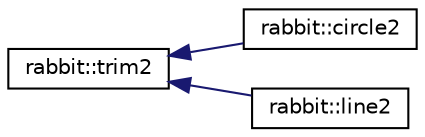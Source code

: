 digraph "Graphical Class Hierarchy"
{
  edge [fontname="Helvetica",fontsize="10",labelfontname="Helvetica",labelfontsize="10"];
  node [fontname="Helvetica",fontsize="10",shape=record];
  rankdir="LR";
  Node1 [label="rabbit::trim2",height=0.2,width=0.4,color="black", fillcolor="white", style="filled",URL="$structrabbit_1_1trim2.html"];
  Node1 -> Node2 [dir="back",color="midnightblue",fontsize="10",style="solid",fontname="Helvetica"];
  Node2 [label="rabbit::circle2",height=0.2,width=0.4,color="black", fillcolor="white", style="filled",URL="$structrabbit_1_1circle2.html"];
  Node1 -> Node3 [dir="back",color="midnightblue",fontsize="10",style="solid",fontname="Helvetica"];
  Node3 [label="rabbit::line2",height=0.2,width=0.4,color="black", fillcolor="white", style="filled",URL="$structrabbit_1_1line2.html"];
}
